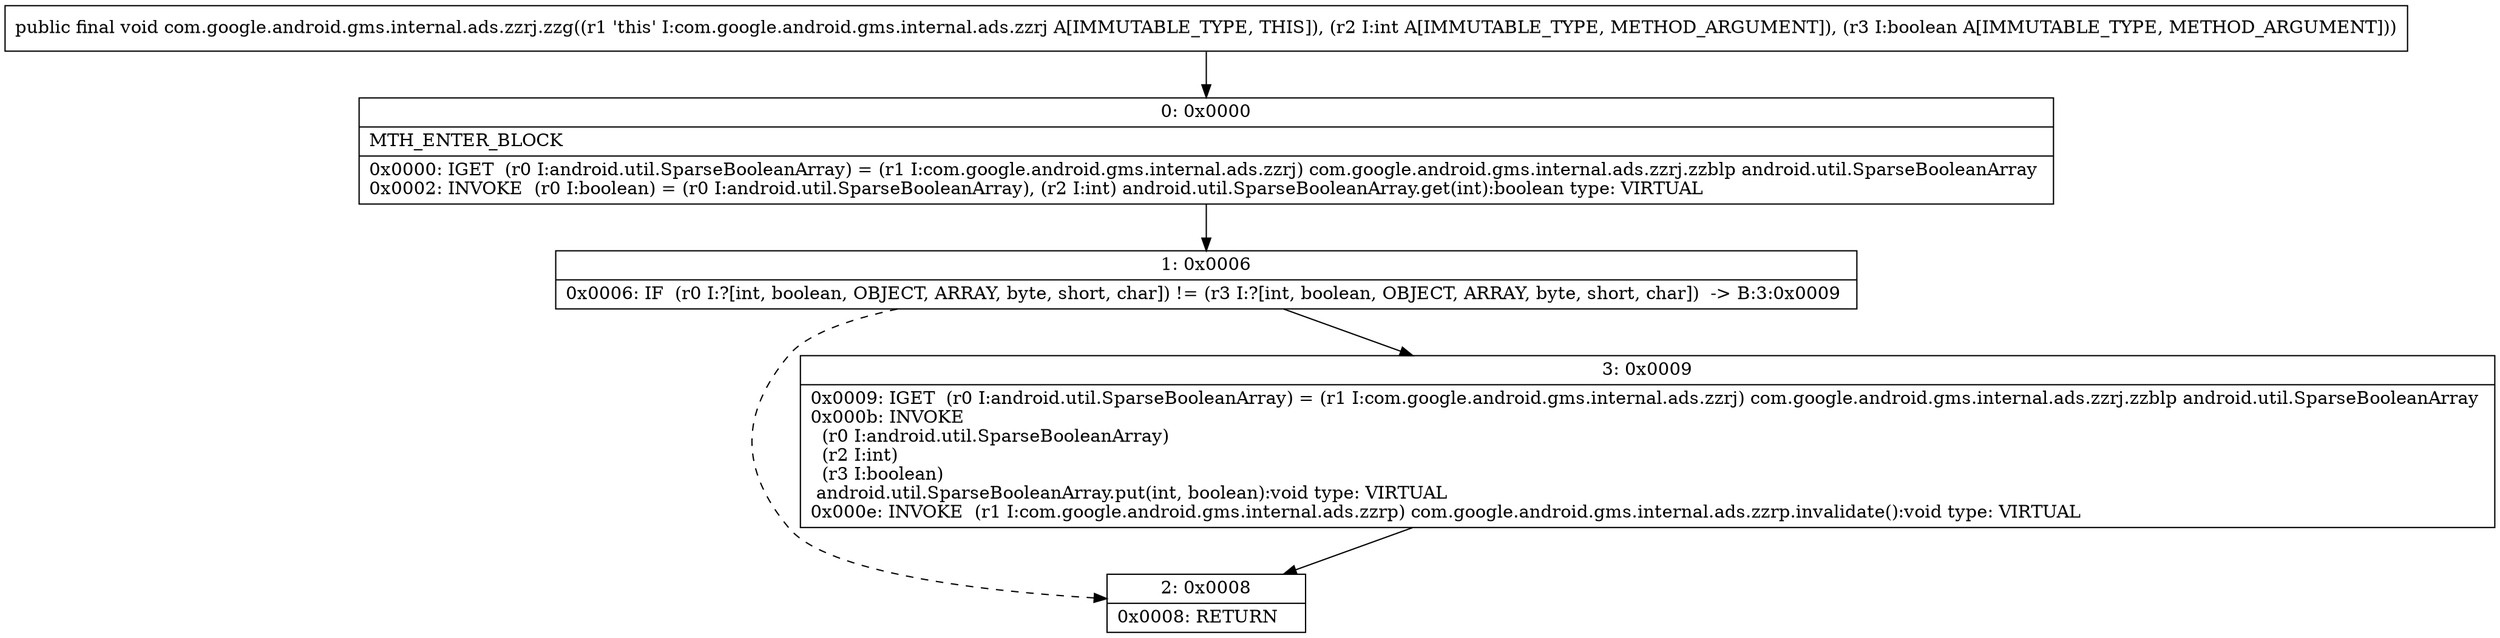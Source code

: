 digraph "CFG forcom.google.android.gms.internal.ads.zzrj.zzg(IZ)V" {
Node_0 [shape=record,label="{0\:\ 0x0000|MTH_ENTER_BLOCK\l|0x0000: IGET  (r0 I:android.util.SparseBooleanArray) = (r1 I:com.google.android.gms.internal.ads.zzrj) com.google.android.gms.internal.ads.zzrj.zzblp android.util.SparseBooleanArray \l0x0002: INVOKE  (r0 I:boolean) = (r0 I:android.util.SparseBooleanArray), (r2 I:int) android.util.SparseBooleanArray.get(int):boolean type: VIRTUAL \l}"];
Node_1 [shape=record,label="{1\:\ 0x0006|0x0006: IF  (r0 I:?[int, boolean, OBJECT, ARRAY, byte, short, char]) != (r3 I:?[int, boolean, OBJECT, ARRAY, byte, short, char])  \-\> B:3:0x0009 \l}"];
Node_2 [shape=record,label="{2\:\ 0x0008|0x0008: RETURN   \l}"];
Node_3 [shape=record,label="{3\:\ 0x0009|0x0009: IGET  (r0 I:android.util.SparseBooleanArray) = (r1 I:com.google.android.gms.internal.ads.zzrj) com.google.android.gms.internal.ads.zzrj.zzblp android.util.SparseBooleanArray \l0x000b: INVOKE  \l  (r0 I:android.util.SparseBooleanArray)\l  (r2 I:int)\l  (r3 I:boolean)\l android.util.SparseBooleanArray.put(int, boolean):void type: VIRTUAL \l0x000e: INVOKE  (r1 I:com.google.android.gms.internal.ads.zzrp) com.google.android.gms.internal.ads.zzrp.invalidate():void type: VIRTUAL \l}"];
MethodNode[shape=record,label="{public final void com.google.android.gms.internal.ads.zzrj.zzg((r1 'this' I:com.google.android.gms.internal.ads.zzrj A[IMMUTABLE_TYPE, THIS]), (r2 I:int A[IMMUTABLE_TYPE, METHOD_ARGUMENT]), (r3 I:boolean A[IMMUTABLE_TYPE, METHOD_ARGUMENT])) }"];
MethodNode -> Node_0;
Node_0 -> Node_1;
Node_1 -> Node_2[style=dashed];
Node_1 -> Node_3;
Node_3 -> Node_2;
}

